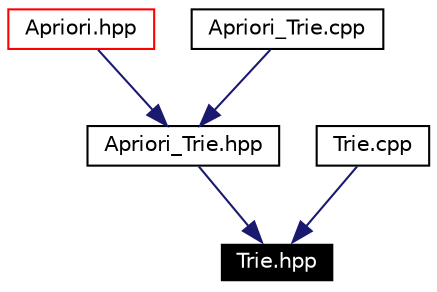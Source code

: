 digraph G
{
  edge [fontname="Helvetica",fontsize=10,labelfontname="Helvetica",labelfontsize=10];
  node [fontname="Helvetica",fontsize=10,shape=record];
  Node1 [label="Trie.hpp",height=0.2,width=0.4,color="white", fillcolor="black", style="filled" fontcolor="white"];
  Node2 -> Node1 [color="midnightblue",fontsize=10,style="solid",fontname="Helvetica"];
  Node2 [label="Apriori_Trie.hpp",height=0.2,width=0.4,color="black",URL="$Apriori__Trie_8hpp.html"];
  Node3 -> Node2 [color="midnightblue",fontsize=10,style="solid",fontname="Helvetica"];
  Node3 [label="Apriori.hpp",height=0.2,width=0.4,color="red",URL="$Apriori_8hpp.html"];
  Node4 -> Node2 [color="midnightblue",fontsize=10,style="solid",fontname="Helvetica"];
  Node4 [label="Apriori_Trie.cpp",height=0.2,width=0.4,color="black",URL="$Apriori__Trie_8cpp.html"];
  Node5 -> Node1 [color="midnightblue",fontsize=10,style="solid",fontname="Helvetica"];
  Node5 [label="Trie.cpp",height=0.2,width=0.4,color="black",URL="$Trie_8cpp.html"];
}
